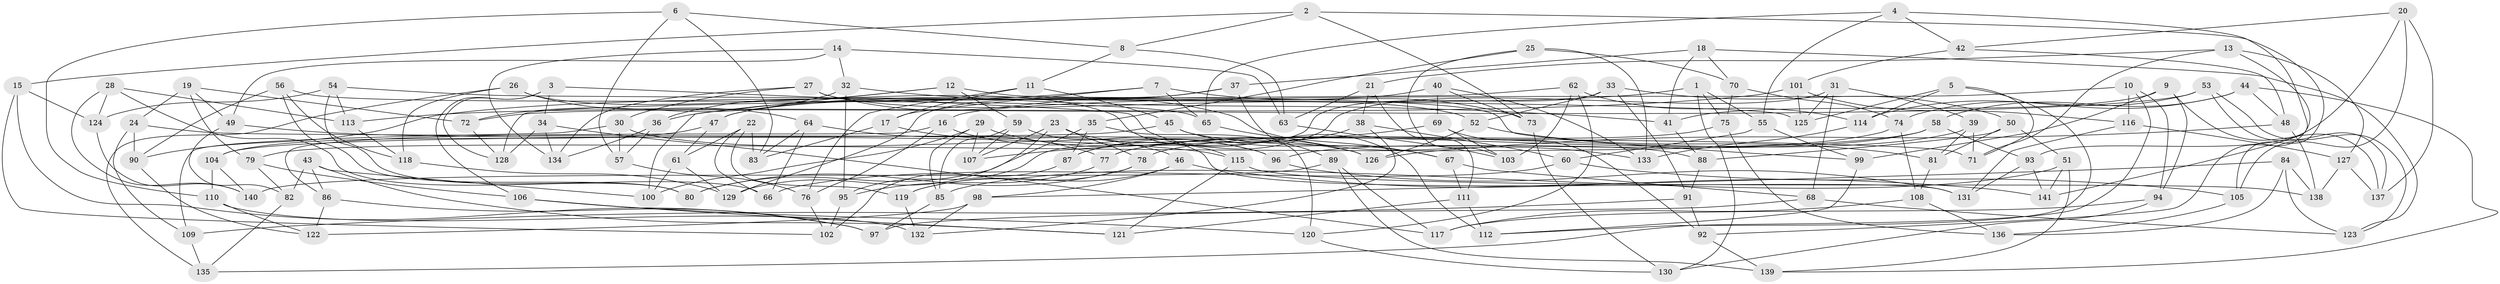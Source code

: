 // coarse degree distribution, {4: 0.45714285714285713, 6: 0.22857142857142856, 10: 0.02857142857142857, 8: 0.14285714285714285, 12: 0.02857142857142857, 17: 0.014285714285714285, 5: 0.08571428571428572, 3: 0.014285714285714285}
// Generated by graph-tools (version 1.1) at 2025/20/03/04/25 18:20:54]
// undirected, 141 vertices, 282 edges
graph export_dot {
graph [start="1"]
  node [color=gray90,style=filled];
  1;
  2;
  3;
  4;
  5;
  6;
  7;
  8;
  9;
  10;
  11;
  12;
  13;
  14;
  15;
  16;
  17;
  18;
  19;
  20;
  21;
  22;
  23;
  24;
  25;
  26;
  27;
  28;
  29;
  30;
  31;
  32;
  33;
  34;
  35;
  36;
  37;
  38;
  39;
  40;
  41;
  42;
  43;
  44;
  45;
  46;
  47;
  48;
  49;
  50;
  51;
  52;
  53;
  54;
  55;
  56;
  57;
  58;
  59;
  60;
  61;
  62;
  63;
  64;
  65;
  66;
  67;
  68;
  69;
  70;
  71;
  72;
  73;
  74;
  75;
  76;
  77;
  78;
  79;
  80;
  81;
  82;
  83;
  84;
  85;
  86;
  87;
  88;
  89;
  90;
  91;
  92;
  93;
  94;
  95;
  96;
  97;
  98;
  99;
  100;
  101;
  102;
  103;
  104;
  105;
  106;
  107;
  108;
  109;
  110;
  111;
  112;
  113;
  114;
  115;
  116;
  117;
  118;
  119;
  120;
  121;
  122;
  123;
  124;
  125;
  126;
  127;
  128;
  129;
  130;
  131;
  132;
  133;
  134;
  135;
  136;
  137;
  138;
  139;
  140;
  141;
  1 -- 130;
  1 -- 55;
  1 -- 90;
  1 -- 75;
  2 -- 105;
  2 -- 15;
  2 -- 73;
  2 -- 8;
  3 -- 128;
  3 -- 106;
  3 -- 112;
  3 -- 34;
  4 -- 141;
  4 -- 42;
  4 -- 55;
  4 -- 65;
  5 -- 71;
  5 -- 114;
  5 -- 125;
  5 -- 112;
  6 -- 57;
  6 -- 8;
  6 -- 110;
  6 -- 83;
  7 -- 17;
  7 -- 73;
  7 -- 36;
  7 -- 65;
  8 -- 63;
  8 -- 11;
  9 -- 99;
  9 -- 41;
  9 -- 137;
  9 -- 94;
  10 -- 94;
  10 -- 135;
  10 -- 116;
  10 -- 16;
  11 -- 45;
  11 -- 17;
  11 -- 76;
  12 -- 36;
  12 -- 59;
  12 -- 99;
  12 -- 100;
  13 -- 127;
  13 -- 21;
  13 -- 71;
  13 -- 92;
  14 -- 63;
  14 -- 49;
  14 -- 32;
  14 -- 134;
  15 -- 124;
  15 -- 97;
  15 -- 102;
  16 -- 86;
  16 -- 76;
  16 -- 96;
  17 -- 83;
  17 -- 46;
  18 -- 41;
  18 -- 70;
  18 -- 37;
  18 -- 123;
  19 -- 79;
  19 -- 49;
  19 -- 72;
  19 -- 24;
  20 -- 105;
  20 -- 93;
  20 -- 42;
  20 -- 137;
  21 -- 63;
  21 -- 38;
  21 -- 111;
  22 -- 61;
  22 -- 83;
  22 -- 119;
  22 -- 66;
  23 -- 78;
  23 -- 129;
  23 -- 96;
  23 -- 107;
  24 -- 109;
  24 -- 90;
  24 -- 71;
  25 -- 103;
  25 -- 70;
  25 -- 35;
  25 -- 133;
  26 -- 135;
  26 -- 118;
  26 -- 64;
  26 -- 115;
  27 -- 30;
  27 -- 134;
  27 -- 133;
  27 -- 52;
  28 -- 140;
  28 -- 80;
  28 -- 113;
  28 -- 124;
  29 -- 100;
  29 -- 85;
  29 -- 107;
  29 -- 126;
  30 -- 126;
  30 -- 57;
  30 -- 109;
  31 -- 39;
  31 -- 68;
  31 -- 87;
  31 -- 125;
  32 -- 41;
  32 -- 72;
  32 -- 95;
  33 -- 50;
  33 -- 52;
  33 -- 95;
  33 -- 91;
  34 -- 128;
  34 -- 134;
  34 -- 117;
  35 -- 87;
  35 -- 120;
  35 -- 80;
  36 -- 134;
  36 -- 57;
  37 -- 129;
  37 -- 47;
  37 -- 89;
  38 -- 132;
  38 -- 60;
  38 -- 87;
  39 -- 71;
  39 -- 81;
  39 -- 78;
  40 -- 47;
  40 -- 73;
  40 -- 69;
  40 -- 133;
  41 -- 88;
  42 -- 48;
  42 -- 101;
  43 -- 100;
  43 -- 82;
  43 -- 86;
  43 -- 121;
  44 -- 48;
  44 -- 114;
  44 -- 139;
  44 -- 58;
  45 -- 67;
  45 -- 104;
  45 -- 88;
  46 -- 119;
  46 -- 141;
  46 -- 98;
  47 -- 61;
  47 -- 104;
  48 -- 138;
  48 -- 126;
  49 -- 82;
  49 -- 115;
  50 -- 51;
  50 -- 88;
  50 -- 81;
  51 -- 85;
  51 -- 141;
  51 -- 139;
  52 -- 126;
  52 -- 81;
  53 -- 137;
  53 -- 72;
  53 -- 123;
  53 -- 74;
  54 -- 124;
  54 -- 125;
  54 -- 66;
  54 -- 113;
  55 -- 60;
  55 -- 99;
  56 -- 65;
  56 -- 118;
  56 -- 80;
  56 -- 90;
  57 -- 76;
  58 -- 79;
  58 -- 96;
  58 -- 93;
  59 -- 107;
  59 -- 85;
  59 -- 131;
  60 -- 66;
  60 -- 105;
  61 -- 100;
  61 -- 129;
  62 -- 103;
  62 -- 114;
  62 -- 128;
  62 -- 120;
  63 -- 103;
  64 -- 66;
  64 -- 83;
  64 -- 77;
  65 -- 67;
  67 -- 68;
  67 -- 111;
  68 -- 97;
  68 -- 123;
  69 -- 107;
  69 -- 92;
  69 -- 103;
  70 -- 74;
  70 -- 75;
  72 -- 128;
  73 -- 130;
  74 -- 108;
  74 -- 77;
  75 -- 77;
  75 -- 136;
  76 -- 102;
  77 -- 95;
  78 -- 80;
  78 -- 119;
  79 -- 106;
  79 -- 82;
  81 -- 108;
  82 -- 135;
  84 -- 136;
  84 -- 138;
  84 -- 123;
  84 -- 98;
  85 -- 97;
  86 -- 97;
  86 -- 122;
  87 -- 102;
  88 -- 91;
  89 -- 139;
  89 -- 117;
  89 -- 140;
  90 -- 122;
  91 -- 92;
  91 -- 109;
  92 -- 139;
  93 -- 141;
  93 -- 131;
  94 -- 117;
  94 -- 130;
  95 -- 102;
  96 -- 131;
  98 -- 122;
  98 -- 132;
  99 -- 112;
  101 -- 113;
  101 -- 125;
  101 -- 116;
  104 -- 140;
  104 -- 110;
  105 -- 136;
  106 -- 120;
  106 -- 121;
  108 -- 136;
  108 -- 117;
  109 -- 135;
  110 -- 132;
  110 -- 122;
  111 -- 112;
  111 -- 121;
  113 -- 118;
  114 -- 133;
  115 -- 138;
  115 -- 121;
  116 -- 127;
  116 -- 131;
  118 -- 129;
  119 -- 132;
  120 -- 130;
  124 -- 140;
  127 -- 137;
  127 -- 138;
}
